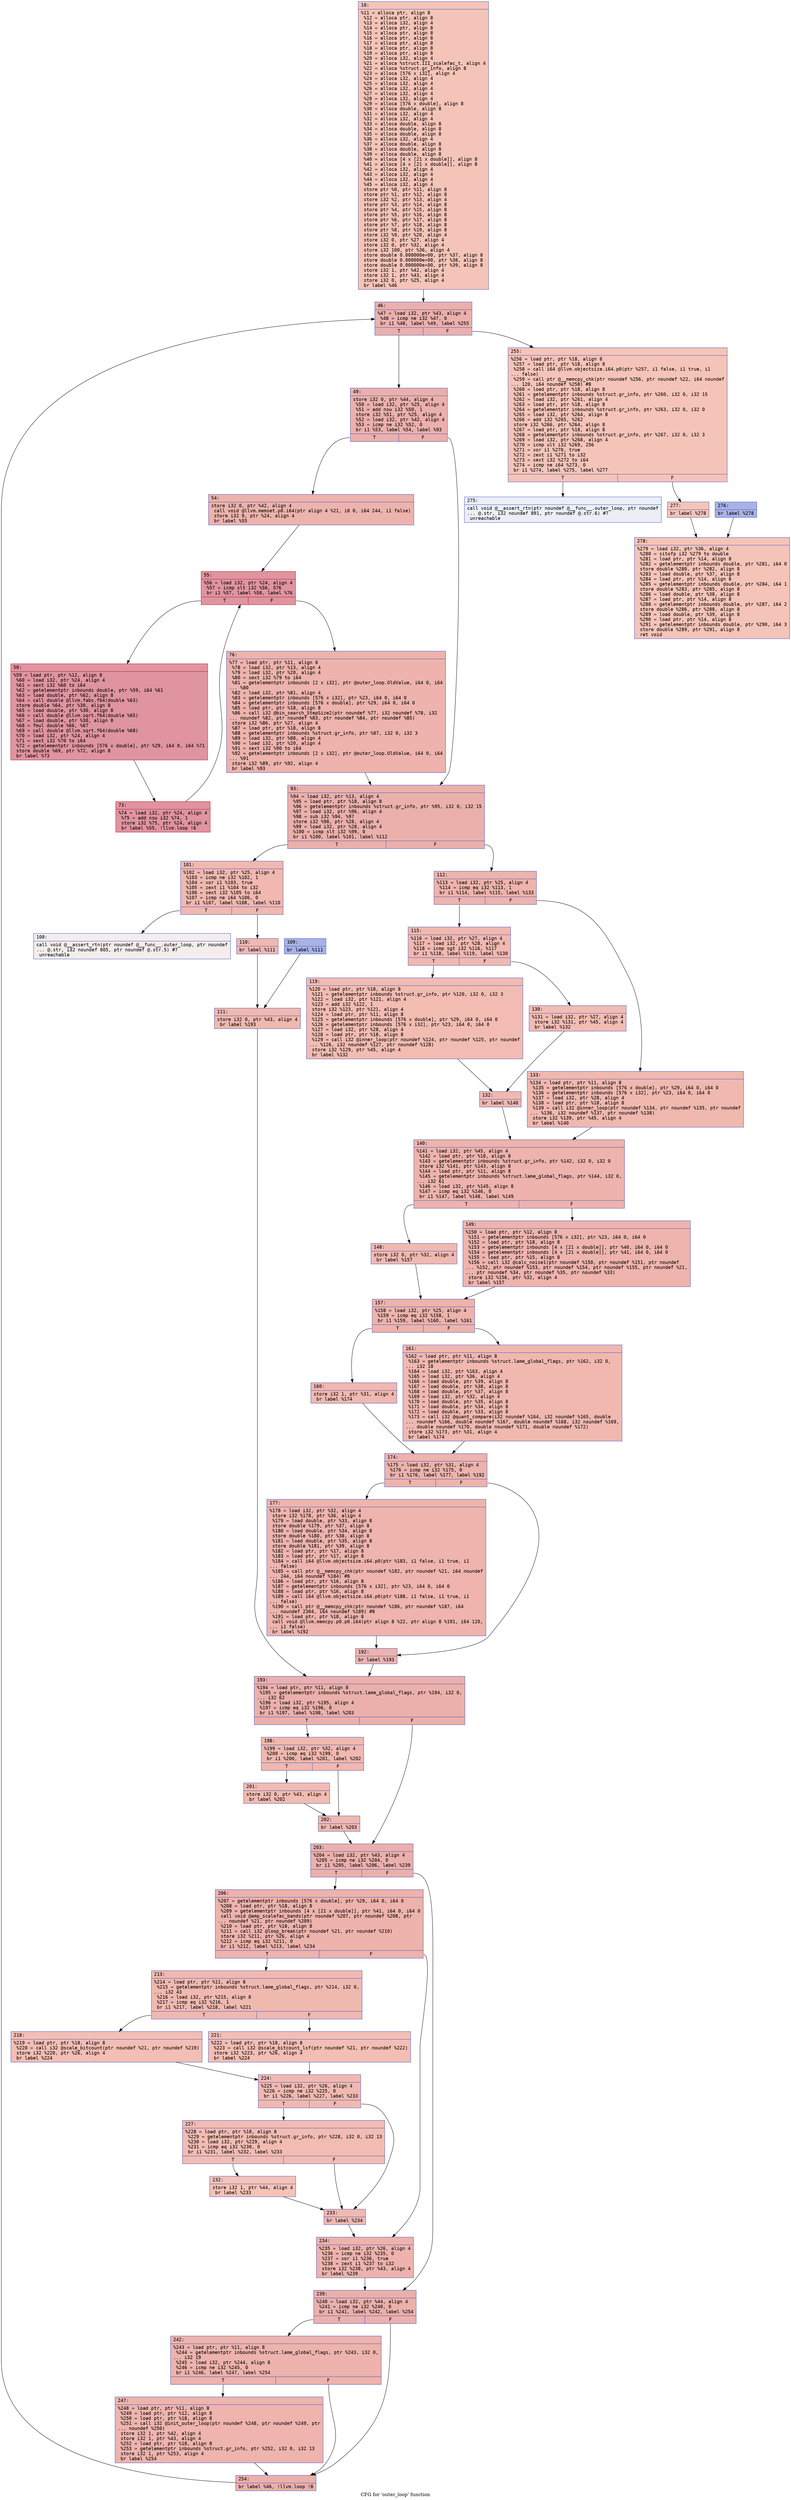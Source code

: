 digraph "CFG for 'outer_loop' function" {
	label="CFG for 'outer_loop' function";

	Node0x6000006339d0 [shape=record,color="#3d50c3ff", style=filled, fillcolor="#e97a5f70" fontname="Courier",label="{10:\l|  %11 = alloca ptr, align 8\l  %12 = alloca ptr, align 8\l  %13 = alloca i32, align 4\l  %14 = alloca ptr, align 8\l  %15 = alloca ptr, align 8\l  %16 = alloca ptr, align 8\l  %17 = alloca ptr, align 8\l  %18 = alloca ptr, align 8\l  %19 = alloca ptr, align 8\l  %20 = alloca i32, align 4\l  %21 = alloca %struct.III_scalefac_t, align 4\l  %22 = alloca %struct.gr_info, align 8\l  %23 = alloca [576 x i32], align 4\l  %24 = alloca i32, align 4\l  %25 = alloca i32, align 4\l  %26 = alloca i32, align 4\l  %27 = alloca i32, align 4\l  %28 = alloca i32, align 4\l  %29 = alloca [576 x double], align 8\l  %30 = alloca double, align 8\l  %31 = alloca i32, align 4\l  %32 = alloca i32, align 4\l  %33 = alloca double, align 8\l  %34 = alloca double, align 8\l  %35 = alloca double, align 8\l  %36 = alloca i32, align 4\l  %37 = alloca double, align 8\l  %38 = alloca double, align 8\l  %39 = alloca double, align 8\l  %40 = alloca [4 x [21 x double]], align 8\l  %41 = alloca [4 x [21 x double]], align 8\l  %42 = alloca i32, align 4\l  %43 = alloca i32, align 4\l  %44 = alloca i32, align 4\l  %45 = alloca i32, align 4\l  store ptr %0, ptr %11, align 8\l  store ptr %1, ptr %12, align 8\l  store i32 %2, ptr %13, align 4\l  store ptr %3, ptr %14, align 8\l  store ptr %4, ptr %15, align 8\l  store ptr %5, ptr %16, align 8\l  store ptr %6, ptr %17, align 8\l  store ptr %7, ptr %18, align 8\l  store ptr %8, ptr %19, align 8\l  store i32 %9, ptr %20, align 4\l  store i32 0, ptr %27, align 4\l  store i32 0, ptr %32, align 4\l  store i32 100, ptr %36, align 4\l  store double 0.000000e+00, ptr %37, align 8\l  store double 0.000000e+00, ptr %38, align 8\l  store double 0.000000e+00, ptr %39, align 8\l  store i32 1, ptr %42, align 4\l  store i32 1, ptr %43, align 4\l  store i32 0, ptr %25, align 4\l  br label %46\l}"];
	Node0x6000006339d0 -> Node0x600000633a70[tooltip="10 -> 46\nProbability 100.00%" ];
	Node0x600000633a70 [shape=record,color="#3d50c3ff", style=filled, fillcolor="#d24b4070" fontname="Courier",label="{46:\l|  %47 = load i32, ptr %43, align 4\l  %48 = icmp ne i32 %47, 0\l  br i1 %48, label %49, label %255\l|{<s0>T|<s1>F}}"];
	Node0x600000633a70:s0 -> Node0x600000633ac0[tooltip="46 -> 49\nProbability 96.88%" ];
	Node0x600000633a70:s1 -> Node0x600000634910[tooltip="46 -> 255\nProbability 3.12%" ];
	Node0x600000633ac0 [shape=record,color="#3d50c3ff", style=filled, fillcolor="#d24b4070" fontname="Courier",label="{49:\l|  store i32 0, ptr %44, align 4\l  %50 = load i32, ptr %25, align 4\l  %51 = add nsw i32 %50, 1\l  store i32 %51, ptr %25, align 4\l  %52 = load i32, ptr %42, align 4\l  %53 = icmp ne i32 %52, 0\l  br i1 %53, label %54, label %93\l|{<s0>T|<s1>F}}"];
	Node0x600000633ac0:s0 -> Node0x600000633b10[tooltip="49 -> 54\nProbability 62.50%" ];
	Node0x600000633ac0:s1 -> Node0x600000633ca0[tooltip="49 -> 93\nProbability 37.50%" ];
	Node0x600000633b10 [shape=record,color="#3d50c3ff", style=filled, fillcolor="#d6524470" fontname="Courier",label="{54:\l|  store i32 0, ptr %42, align 4\l  call void @llvm.memset.p0.i64(ptr align 4 %21, i8 0, i64 244, i1 false)\l  store i32 0, ptr %24, align 4\l  br label %55\l}"];
	Node0x600000633b10 -> Node0x600000633b60[tooltip="54 -> 55\nProbability 100.00%" ];
	Node0x600000633b60 [shape=record,color="#b70d28ff", style=filled, fillcolor="#b70d2870" fontname="Courier",label="{55:\l|  %56 = load i32, ptr %24, align 4\l  %57 = icmp slt i32 %56, 576\l  br i1 %57, label %58, label %76\l|{<s0>T|<s1>F}}"];
	Node0x600000633b60:s0 -> Node0x600000633bb0[tooltip="55 -> 58\nProbability 96.88%" ];
	Node0x600000633b60:s1 -> Node0x600000633c50[tooltip="55 -> 76\nProbability 3.12%" ];
	Node0x600000633bb0 [shape=record,color="#b70d28ff", style=filled, fillcolor="#b70d2870" fontname="Courier",label="{58:\l|  %59 = load ptr, ptr %12, align 8\l  %60 = load i32, ptr %24, align 4\l  %61 = sext i32 %60 to i64\l  %62 = getelementptr inbounds double, ptr %59, i64 %61\l  %63 = load double, ptr %62, align 8\l  %64 = call double @llvm.fabs.f64(double %63)\l  store double %64, ptr %30, align 8\l  %65 = load double, ptr %30, align 8\l  %66 = call double @llvm.sqrt.f64(double %65)\l  %67 = load double, ptr %30, align 8\l  %68 = fmul double %66, %67\l  %69 = call double @llvm.sqrt.f64(double %68)\l  %70 = load i32, ptr %24, align 4\l  %71 = sext i32 %70 to i64\l  %72 = getelementptr inbounds [576 x double], ptr %29, i64 0, i64 %71\l  store double %69, ptr %72, align 8\l  br label %73\l}"];
	Node0x600000633bb0 -> Node0x600000633c00[tooltip="58 -> 73\nProbability 100.00%" ];
	Node0x600000633c00 [shape=record,color="#b70d28ff", style=filled, fillcolor="#b70d2870" fontname="Courier",label="{73:\l|  %74 = load i32, ptr %24, align 4\l  %75 = add nsw i32 %74, 1\l  store i32 %75, ptr %24, align 4\l  br label %55, !llvm.loop !6\l}"];
	Node0x600000633c00 -> Node0x600000633b60[tooltip="73 -> 55\nProbability 100.00%" ];
	Node0x600000633c50 [shape=record,color="#3d50c3ff", style=filled, fillcolor="#d6524470" fontname="Courier",label="{76:\l|  %77 = load ptr, ptr %11, align 8\l  %78 = load i32, ptr %13, align 4\l  %79 = load i32, ptr %20, align 4\l  %80 = sext i32 %79 to i64\l  %81 = getelementptr inbounds [2 x i32], ptr @outer_loop.OldValue, i64 0, i64\l... %80\l  %82 = load i32, ptr %81, align 4\l  %83 = getelementptr inbounds [576 x i32], ptr %23, i64 0, i64 0\l  %84 = getelementptr inbounds [576 x double], ptr %29, i64 0, i64 0\l  %85 = load ptr, ptr %18, align 8\l  %86 = call i32 @bin_search_StepSize2(ptr noundef %77, i32 noundef %78, i32\l... noundef %82, ptr noundef %83, ptr noundef %84, ptr noundef %85)\l  store i32 %86, ptr %27, align 4\l  %87 = load ptr, ptr %18, align 8\l  %88 = getelementptr inbounds %struct.gr_info, ptr %87, i32 0, i32 3\l  %89 = load i32, ptr %88, align 4\l  %90 = load i32, ptr %20, align 4\l  %91 = sext i32 %90 to i64\l  %92 = getelementptr inbounds [2 x i32], ptr @outer_loop.OldValue, i64 0, i64\l... %91\l  store i32 %89, ptr %92, align 4\l  br label %93\l}"];
	Node0x600000633c50 -> Node0x600000633ca0[tooltip="76 -> 93\nProbability 100.00%" ];
	Node0x600000633ca0 [shape=record,color="#3d50c3ff", style=filled, fillcolor="#d24b4070" fontname="Courier",label="{93:\l|  %94 = load i32, ptr %13, align 4\l  %95 = load ptr, ptr %18, align 8\l  %96 = getelementptr inbounds %struct.gr_info, ptr %95, i32 0, i32 15\l  %97 = load i32, ptr %96, align 4\l  %98 = sub i32 %94, %97\l  store i32 %98, ptr %28, align 4\l  %99 = load i32, ptr %28, align 4\l  %100 = icmp slt i32 %99, 0\l  br i1 %100, label %101, label %112\l|{<s0>T|<s1>F}}"];
	Node0x600000633ca0:s0 -> Node0x600000633cf0[tooltip="93 -> 101\nProbability 37.50%" ];
	Node0x600000633ca0:s1 -> Node0x600000633e80[tooltip="93 -> 112\nProbability 62.50%" ];
	Node0x600000633cf0 [shape=record,color="#3d50c3ff", style=filled, fillcolor="#dc5d4a70" fontname="Courier",label="{101:\l|  %102 = load i32, ptr %25, align 4\l  %103 = icmp ne i32 %102, 1\l  %104 = xor i1 %103, true\l  %105 = zext i1 %104 to i32\l  %106 = sext i32 %105 to i64\l  %107 = icmp ne i64 %106, 0\l  br i1 %107, label %108, label %110\l|{<s0>T|<s1>F}}"];
	Node0x600000633cf0:s0 -> Node0x600000633d40[tooltip="101 -> 108\nProbability 0.00%" ];
	Node0x600000633cf0:s1 -> Node0x600000633de0[tooltip="101 -> 110\nProbability 100.00%" ];
	Node0x600000633d40 [shape=record,color="#3d50c3ff", style=filled, fillcolor="#e3d9d370" fontname="Courier",label="{108:\l|  call void @__assert_rtn(ptr noundef @__func__.outer_loop, ptr noundef\l... @.str, i32 noundef 805, ptr noundef @.str.5) #7\l  unreachable\l}"];
	Node0x600000633d90 [shape=record,color="#3d50c3ff", style=filled, fillcolor="#3d50c370" fontname="Courier",label="{109:\l|  br label %111\l}"];
	Node0x600000633d90 -> Node0x600000633e30[tooltip="109 -> 111\nProbability 100.00%" ];
	Node0x600000633de0 [shape=record,color="#3d50c3ff", style=filled, fillcolor="#dc5d4a70" fontname="Courier",label="{110:\l|  br label %111\l}"];
	Node0x600000633de0 -> Node0x600000633e30[tooltip="110 -> 111\nProbability 100.00%" ];
	Node0x600000633e30 [shape=record,color="#3d50c3ff", style=filled, fillcolor="#dc5d4a70" fontname="Courier",label="{111:\l|  store i32 0, ptr %43, align 4\l  br label %193\l}"];
	Node0x600000633e30 -> Node0x600000634370[tooltip="111 -> 193\nProbability 100.00%" ];
	Node0x600000633e80 [shape=record,color="#3d50c3ff", style=filled, fillcolor="#d6524470" fontname="Courier",label="{112:\l|  %113 = load i32, ptr %25, align 4\l  %114 = icmp eq i32 %113, 1\l  br i1 %114, label %115, label %133\l|{<s0>T|<s1>F}}"];
	Node0x600000633e80:s0 -> Node0x600000633ed0[tooltip="112 -> 115\nProbability 50.00%" ];
	Node0x600000633e80:s1 -> Node0x600000634050[tooltip="112 -> 133\nProbability 50.00%" ];
	Node0x600000633ed0 [shape=record,color="#3d50c3ff", style=filled, fillcolor="#dc5d4a70" fontname="Courier",label="{115:\l|  %116 = load i32, ptr %27, align 4\l  %117 = load i32, ptr %28, align 4\l  %118 = icmp sgt i32 %116, %117\l  br i1 %118, label %119, label %130\l|{<s0>T|<s1>F}}"];
	Node0x600000633ed0:s0 -> Node0x600000633f20[tooltip="115 -> 119\nProbability 50.00%" ];
	Node0x600000633ed0:s1 -> Node0x600000633f70[tooltip="115 -> 130\nProbability 50.00%" ];
	Node0x600000633f20 [shape=record,color="#3d50c3ff", style=filled, fillcolor="#e1675170" fontname="Courier",label="{119:\l|  %120 = load ptr, ptr %18, align 8\l  %121 = getelementptr inbounds %struct.gr_info, ptr %120, i32 0, i32 3\l  %122 = load i32, ptr %121, align 4\l  %123 = add i32 %122, 1\l  store i32 %123, ptr %121, align 4\l  %124 = load ptr, ptr %11, align 8\l  %125 = getelementptr inbounds [576 x double], ptr %29, i64 0, i64 0\l  %126 = getelementptr inbounds [576 x i32], ptr %23, i64 0, i64 0\l  %127 = load i32, ptr %28, align 4\l  %128 = load ptr, ptr %18, align 8\l  %129 = call i32 @inner_loop(ptr noundef %124, ptr noundef %125, ptr noundef\l... %126, i32 noundef %127, ptr noundef %128)\l  store i32 %129, ptr %45, align 4\l  br label %132\l}"];
	Node0x600000633f20 -> Node0x600000634000[tooltip="119 -> 132\nProbability 100.00%" ];
	Node0x600000633f70 [shape=record,color="#3d50c3ff", style=filled, fillcolor="#e1675170" fontname="Courier",label="{130:\l|  %131 = load i32, ptr %27, align 4\l  store i32 %131, ptr %45, align 4\l  br label %132\l}"];
	Node0x600000633f70 -> Node0x600000634000[tooltip="130 -> 132\nProbability 100.00%" ];
	Node0x600000634000 [shape=record,color="#3d50c3ff", style=filled, fillcolor="#dc5d4a70" fontname="Courier",label="{132:\l|  br label %140\l}"];
	Node0x600000634000 -> Node0x6000006340a0[tooltip="132 -> 140\nProbability 100.00%" ];
	Node0x600000634050 [shape=record,color="#3d50c3ff", style=filled, fillcolor="#dc5d4a70" fontname="Courier",label="{133:\l|  %134 = load ptr, ptr %11, align 8\l  %135 = getelementptr inbounds [576 x double], ptr %29, i64 0, i64 0\l  %136 = getelementptr inbounds [576 x i32], ptr %23, i64 0, i64 0\l  %137 = load i32, ptr %28, align 4\l  %138 = load ptr, ptr %18, align 8\l  %139 = call i32 @inner_loop(ptr noundef %134, ptr noundef %135, ptr noundef\l... %136, i32 noundef %137, ptr noundef %138)\l  store i32 %139, ptr %45, align 4\l  br label %140\l}"];
	Node0x600000634050 -> Node0x6000006340a0[tooltip="133 -> 140\nProbability 100.00%" ];
	Node0x6000006340a0 [shape=record,color="#3d50c3ff", style=filled, fillcolor="#d6524470" fontname="Courier",label="{140:\l|  %141 = load i32, ptr %45, align 4\l  %142 = load ptr, ptr %18, align 8\l  %143 = getelementptr inbounds %struct.gr_info, ptr %142, i32 0, i32 0\l  store i32 %141, ptr %143, align 8\l  %144 = load ptr, ptr %11, align 8\l  %145 = getelementptr inbounds %struct.lame_global_flags, ptr %144, i32 0,\l... i32 61\l  %146 = load i32, ptr %145, align 8\l  %147 = icmp eq i32 %146, 0\l  br i1 %147, label %148, label %149\l|{<s0>T|<s1>F}}"];
	Node0x6000006340a0:s0 -> Node0x6000006340f0[tooltip="140 -> 148\nProbability 37.50%" ];
	Node0x6000006340a0:s1 -> Node0x600000634140[tooltip="140 -> 149\nProbability 62.50%" ];
	Node0x6000006340f0 [shape=record,color="#3d50c3ff", style=filled, fillcolor="#de614d70" fontname="Courier",label="{148:\l|  store i32 0, ptr %32, align 4\l  br label %157\l}"];
	Node0x6000006340f0 -> Node0x600000634190[tooltip="148 -> 157\nProbability 100.00%" ];
	Node0x600000634140 [shape=record,color="#3d50c3ff", style=filled, fillcolor="#d8564670" fontname="Courier",label="{149:\l|  %150 = load ptr, ptr %12, align 8\l  %151 = getelementptr inbounds [576 x i32], ptr %23, i64 0, i64 0\l  %152 = load ptr, ptr %18, align 8\l  %153 = getelementptr inbounds [4 x [21 x double]], ptr %40, i64 0, i64 0\l  %154 = getelementptr inbounds [4 x [21 x double]], ptr %41, i64 0, i64 0\l  %155 = load ptr, ptr %15, align 8\l  %156 = call i32 @calc_noise1(ptr noundef %150, ptr noundef %151, ptr noundef\l... %152, ptr noundef %153, ptr noundef %154, ptr noundef %155, ptr noundef %21,\l... ptr noundef %34, ptr noundef %35, ptr noundef %33)\l  store i32 %156, ptr %32, align 4\l  br label %157\l}"];
	Node0x600000634140 -> Node0x600000634190[tooltip="149 -> 157\nProbability 100.00%" ];
	Node0x600000634190 [shape=record,color="#3d50c3ff", style=filled, fillcolor="#d6524470" fontname="Courier",label="{157:\l|  %158 = load i32, ptr %25, align 4\l  %159 = icmp eq i32 %158, 1\l  br i1 %159, label %160, label %161\l|{<s0>T|<s1>F}}"];
	Node0x600000634190:s0 -> Node0x6000006341e0[tooltip="157 -> 160\nProbability 50.00%" ];
	Node0x600000634190:s1 -> Node0x600000634230[tooltip="157 -> 161\nProbability 50.00%" ];
	Node0x6000006341e0 [shape=record,color="#3d50c3ff", style=filled, fillcolor="#dc5d4a70" fontname="Courier",label="{160:\l|  store i32 1, ptr %31, align 4\l  br label %174\l}"];
	Node0x6000006341e0 -> Node0x600000634280[tooltip="160 -> 174\nProbability 100.00%" ];
	Node0x600000634230 [shape=record,color="#3d50c3ff", style=filled, fillcolor="#dc5d4a70" fontname="Courier",label="{161:\l|  %162 = load ptr, ptr %11, align 8\l  %163 = getelementptr inbounds %struct.lame_global_flags, ptr %162, i32 0,\l... i32 18\l  %164 = load i32, ptr %163, align 4\l  %165 = load i32, ptr %36, align 4\l  %166 = load double, ptr %39, align 8\l  %167 = load double, ptr %38, align 8\l  %168 = load double, ptr %37, align 8\l  %169 = load i32, ptr %32, align 4\l  %170 = load double, ptr %35, align 8\l  %171 = load double, ptr %34, align 8\l  %172 = load double, ptr %33, align 8\l  %173 = call i32 @quant_compare(i32 noundef %164, i32 noundef %165, double\l... noundef %166, double noundef %167, double noundef %168, i32 noundef %169,\l... double noundef %170, double noundef %171, double noundef %172)\l  store i32 %173, ptr %31, align 4\l  br label %174\l}"];
	Node0x600000634230 -> Node0x600000634280[tooltip="161 -> 174\nProbability 100.00%" ];
	Node0x600000634280 [shape=record,color="#3d50c3ff", style=filled, fillcolor="#d6524470" fontname="Courier",label="{174:\l|  %175 = load i32, ptr %31, align 4\l  %176 = icmp ne i32 %175, 0\l  br i1 %176, label %177, label %192\l|{<s0>T|<s1>F}}"];
	Node0x600000634280:s0 -> Node0x6000006342d0[tooltip="174 -> 177\nProbability 62.50%" ];
	Node0x600000634280:s1 -> Node0x600000634320[tooltip="174 -> 192\nProbability 37.50%" ];
	Node0x6000006342d0 [shape=record,color="#3d50c3ff", style=filled, fillcolor="#d8564670" fontname="Courier",label="{177:\l|  %178 = load i32, ptr %32, align 4\l  store i32 %178, ptr %36, align 4\l  %179 = load double, ptr %33, align 8\l  store double %179, ptr %37, align 8\l  %180 = load double, ptr %34, align 8\l  store double %180, ptr %38, align 8\l  %181 = load double, ptr %35, align 8\l  store double %181, ptr %39, align 8\l  %182 = load ptr, ptr %17, align 8\l  %183 = load ptr, ptr %17, align 8\l  %184 = call i64 @llvm.objectsize.i64.p0(ptr %183, i1 false, i1 true, i1\l... false)\l  %185 = call ptr @__memcpy_chk(ptr noundef %182, ptr noundef %21, i64 noundef\l... 244, i64 noundef %184) #8\l  %186 = load ptr, ptr %16, align 8\l  %187 = getelementptr inbounds [576 x i32], ptr %23, i64 0, i64 0\l  %188 = load ptr, ptr %16, align 8\l  %189 = call i64 @llvm.objectsize.i64.p0(ptr %188, i1 false, i1 true, i1\l... false)\l  %190 = call ptr @__memcpy_chk(ptr noundef %186, ptr noundef %187, i64\l... noundef 2304, i64 noundef %189) #8\l  %191 = load ptr, ptr %18, align 8\l  call void @llvm.memcpy.p0.p0.i64(ptr align 8 %22, ptr align 8 %191, i64 120,\l... i1 false)\l  br label %192\l}"];
	Node0x6000006342d0 -> Node0x600000634320[tooltip="177 -> 192\nProbability 100.00%" ];
	Node0x600000634320 [shape=record,color="#3d50c3ff", style=filled, fillcolor="#d6524470" fontname="Courier",label="{192:\l|  br label %193\l}"];
	Node0x600000634320 -> Node0x600000634370[tooltip="192 -> 193\nProbability 100.00%" ];
	Node0x600000634370 [shape=record,color="#3d50c3ff", style=filled, fillcolor="#d24b4070" fontname="Courier",label="{193:\l|  %194 = load ptr, ptr %11, align 8\l  %195 = getelementptr inbounds %struct.lame_global_flags, ptr %194, i32 0,\l... i32 62\l  %196 = load i32, ptr %195, align 4\l  %197 = icmp eq i32 %196, 0\l  br i1 %197, label %198, label %203\l|{<s0>T|<s1>F}}"];
	Node0x600000634370:s0 -> Node0x6000006343c0[tooltip="193 -> 198\nProbability 37.50%" ];
	Node0x600000634370:s1 -> Node0x6000006344b0[tooltip="193 -> 203\nProbability 62.50%" ];
	Node0x6000006343c0 [shape=record,color="#3d50c3ff", style=filled, fillcolor="#dc5d4a70" fontname="Courier",label="{198:\l|  %199 = load i32, ptr %32, align 4\l  %200 = icmp eq i32 %199, 0\l  br i1 %200, label %201, label %202\l|{<s0>T|<s1>F}}"];
	Node0x6000006343c0:s0 -> Node0x600000634410[tooltip="198 -> 201\nProbability 37.50%" ];
	Node0x6000006343c0:s1 -> Node0x600000634460[tooltip="198 -> 202\nProbability 62.50%" ];
	Node0x600000634410 [shape=record,color="#3d50c3ff", style=filled, fillcolor="#e1675170" fontname="Courier",label="{201:\l|  store i32 0, ptr %43, align 4\l  br label %202\l}"];
	Node0x600000634410 -> Node0x600000634460[tooltip="201 -> 202\nProbability 100.00%" ];
	Node0x600000634460 [shape=record,color="#3d50c3ff", style=filled, fillcolor="#dc5d4a70" fontname="Courier",label="{202:\l|  br label %203\l}"];
	Node0x600000634460 -> Node0x6000006344b0[tooltip="202 -> 203\nProbability 100.00%" ];
	Node0x6000006344b0 [shape=record,color="#3d50c3ff", style=filled, fillcolor="#d24b4070" fontname="Courier",label="{203:\l|  %204 = load i32, ptr %43, align 4\l  %205 = icmp ne i32 %204, 0\l  br i1 %205, label %206, label %239\l|{<s0>T|<s1>F}}"];
	Node0x6000006344b0:s0 -> Node0x600000634500[tooltip="203 -> 206\nProbability 62.50%" ];
	Node0x6000006344b0:s1 -> Node0x6000006347d0[tooltip="203 -> 239\nProbability 37.50%" ];
	Node0x600000634500 [shape=record,color="#3d50c3ff", style=filled, fillcolor="#d6524470" fontname="Courier",label="{206:\l|  %207 = getelementptr inbounds [576 x double], ptr %29, i64 0, i64 0\l  %208 = load ptr, ptr %18, align 8\l  %209 = getelementptr inbounds [4 x [21 x double]], ptr %41, i64 0, i64 0\l  call void @amp_scalefac_bands(ptr noundef %207, ptr noundef %208, ptr\l... noundef %21, ptr noundef %209)\l  %210 = load ptr, ptr %18, align 8\l  %211 = call i32 @loop_break(ptr noundef %21, ptr noundef %210)\l  store i32 %211, ptr %26, align 4\l  %212 = icmp eq i32 %211, 0\l  br i1 %212, label %213, label %234\l|{<s0>T|<s1>F}}"];
	Node0x600000634500:s0 -> Node0x600000634550[tooltip="206 -> 213\nProbability 37.50%" ];
	Node0x600000634500:s1 -> Node0x600000634780[tooltip="206 -> 234\nProbability 62.50%" ];
	Node0x600000634550 [shape=record,color="#3d50c3ff", style=filled, fillcolor="#de614d70" fontname="Courier",label="{213:\l|  %214 = load ptr, ptr %11, align 8\l  %215 = getelementptr inbounds %struct.lame_global_flags, ptr %214, i32 0,\l... i32 43\l  %216 = load i32, ptr %215, align 8\l  %217 = icmp eq i32 %216, 1\l  br i1 %217, label %218, label %221\l|{<s0>T|<s1>F}}"];
	Node0x600000634550:s0 -> Node0x6000006345a0[tooltip="213 -> 218\nProbability 50.00%" ];
	Node0x600000634550:s1 -> Node0x6000006345f0[tooltip="213 -> 221\nProbability 50.00%" ];
	Node0x6000006345a0 [shape=record,color="#3d50c3ff", style=filled, fillcolor="#e36c5570" fontname="Courier",label="{218:\l|  %219 = load ptr, ptr %18, align 8\l  %220 = call i32 @scale_bitcount(ptr noundef %21, ptr noundef %219)\l  store i32 %220, ptr %26, align 4\l  br label %224\l}"];
	Node0x6000006345a0 -> Node0x600000634640[tooltip="218 -> 224\nProbability 100.00%" ];
	Node0x6000006345f0 [shape=record,color="#3d50c3ff", style=filled, fillcolor="#e36c5570" fontname="Courier",label="{221:\l|  %222 = load ptr, ptr %18, align 8\l  %223 = call i32 @scale_bitcount_lsf(ptr noundef %21, ptr noundef %222)\l  store i32 %223, ptr %26, align 4\l  br label %224\l}"];
	Node0x6000006345f0 -> Node0x600000634640[tooltip="221 -> 224\nProbability 100.00%" ];
	Node0x600000634640 [shape=record,color="#3d50c3ff", style=filled, fillcolor="#de614d70" fontname="Courier",label="{224:\l|  %225 = load i32, ptr %26, align 4\l  %226 = icmp ne i32 %225, 0\l  br i1 %226, label %227, label %233\l|{<s0>T|<s1>F}}"];
	Node0x600000634640:s0 -> Node0x600000634690[tooltip="224 -> 227\nProbability 62.50%" ];
	Node0x600000634640:s1 -> Node0x600000634730[tooltip="224 -> 233\nProbability 37.50%" ];
	Node0x600000634690 [shape=record,color="#3d50c3ff", style=filled, fillcolor="#e1675170" fontname="Courier",label="{227:\l|  %228 = load ptr, ptr %18, align 8\l  %229 = getelementptr inbounds %struct.gr_info, ptr %228, i32 0, i32 13\l  %230 = load i32, ptr %229, align 4\l  %231 = icmp eq i32 %230, 0\l  br i1 %231, label %232, label %233\l|{<s0>T|<s1>F}}"];
	Node0x600000634690:s0 -> Node0x6000006346e0[tooltip="227 -> 232\nProbability 37.50%" ];
	Node0x600000634690:s1 -> Node0x600000634730[tooltip="227 -> 233\nProbability 62.50%" ];
	Node0x6000006346e0 [shape=record,color="#3d50c3ff", style=filled, fillcolor="#e8765c70" fontname="Courier",label="{232:\l|  store i32 1, ptr %44, align 4\l  br label %233\l}"];
	Node0x6000006346e0 -> Node0x600000634730[tooltip="232 -> 233\nProbability 100.00%" ];
	Node0x600000634730 [shape=record,color="#3d50c3ff", style=filled, fillcolor="#de614d70" fontname="Courier",label="{233:\l|  br label %234\l}"];
	Node0x600000634730 -> Node0x600000634780[tooltip="233 -> 234\nProbability 100.00%" ];
	Node0x600000634780 [shape=record,color="#3d50c3ff", style=filled, fillcolor="#d6524470" fontname="Courier",label="{234:\l|  %235 = load i32, ptr %26, align 4\l  %236 = icmp ne i32 %235, 0\l  %237 = xor i1 %236, true\l  %238 = zext i1 %237 to i32\l  store i32 %238, ptr %43, align 4\l  br label %239\l}"];
	Node0x600000634780 -> Node0x6000006347d0[tooltip="234 -> 239\nProbability 100.00%" ];
	Node0x6000006347d0 [shape=record,color="#3d50c3ff", style=filled, fillcolor="#d24b4070" fontname="Courier",label="{239:\l|  %240 = load i32, ptr %44, align 4\l  %241 = icmp ne i32 %240, 0\l  br i1 %241, label %242, label %254\l|{<s0>T|<s1>F}}"];
	Node0x6000006347d0:s0 -> Node0x600000634820[tooltip="239 -> 242\nProbability 62.50%" ];
	Node0x6000006347d0:s1 -> Node0x6000006348c0[tooltip="239 -> 254\nProbability 37.50%" ];
	Node0x600000634820 [shape=record,color="#3d50c3ff", style=filled, fillcolor="#d6524470" fontname="Courier",label="{242:\l|  %243 = load ptr, ptr %11, align 8\l  %244 = getelementptr inbounds %struct.lame_global_flags, ptr %243, i32 0,\l... i32 19\l  %245 = load i32, ptr %244, align 8\l  %246 = icmp ne i32 %245, 0\l  br i1 %246, label %247, label %254\l|{<s0>T|<s1>F}}"];
	Node0x600000634820:s0 -> Node0x600000634870[tooltip="242 -> 247\nProbability 62.50%" ];
	Node0x600000634820:s1 -> Node0x6000006348c0[tooltip="242 -> 254\nProbability 37.50%" ];
	Node0x600000634870 [shape=record,color="#3d50c3ff", style=filled, fillcolor="#d8564670" fontname="Courier",label="{247:\l|  %248 = load ptr, ptr %11, align 8\l  %249 = load ptr, ptr %12, align 8\l  %250 = load ptr, ptr %18, align 8\l  %251 = call i32 @init_outer_loop(ptr noundef %248, ptr noundef %249, ptr\l... noundef %250)\l  store i32 1, ptr %42, align 4\l  store i32 1, ptr %43, align 4\l  %252 = load ptr, ptr %18, align 8\l  %253 = getelementptr inbounds %struct.gr_info, ptr %252, i32 0, i32 13\l  store i32 1, ptr %253, align 4\l  br label %254\l}"];
	Node0x600000634870 -> Node0x6000006348c0[tooltip="247 -> 254\nProbability 100.00%" ];
	Node0x6000006348c0 [shape=record,color="#3d50c3ff", style=filled, fillcolor="#d24b4070" fontname="Courier",label="{254:\l|  br label %46, !llvm.loop !8\l}"];
	Node0x6000006348c0 -> Node0x600000633a70[tooltip="254 -> 46\nProbability 100.00%" ];
	Node0x600000634910 [shape=record,color="#3d50c3ff", style=filled, fillcolor="#e97a5f70" fontname="Courier",label="{255:\l|  %256 = load ptr, ptr %18, align 8\l  %257 = load ptr, ptr %18, align 8\l  %258 = call i64 @llvm.objectsize.i64.p0(ptr %257, i1 false, i1 true, i1\l... false)\l  %259 = call ptr @__memcpy_chk(ptr noundef %256, ptr noundef %22, i64 noundef\l... 120, i64 noundef %258) #8\l  %260 = load ptr, ptr %18, align 8\l  %261 = getelementptr inbounds %struct.gr_info, ptr %260, i32 0, i32 15\l  %262 = load i32, ptr %261, align 4\l  %263 = load ptr, ptr %18, align 8\l  %264 = getelementptr inbounds %struct.gr_info, ptr %263, i32 0, i32 0\l  %265 = load i32, ptr %264, align 8\l  %266 = add i32 %265, %262\l  store i32 %266, ptr %264, align 8\l  %267 = load ptr, ptr %18, align 8\l  %268 = getelementptr inbounds %struct.gr_info, ptr %267, i32 0, i32 3\l  %269 = load i32, ptr %268, align 4\l  %270 = icmp ult i32 %269, 256\l  %271 = xor i1 %270, true\l  %272 = zext i1 %271 to i32\l  %273 = sext i32 %272 to i64\l  %274 = icmp ne i64 %273, 0\l  br i1 %274, label %275, label %277\l|{<s0>T|<s1>F}}"];
	Node0x600000634910:s0 -> Node0x600000634960[tooltip="255 -> 275\nProbability 0.00%" ];
	Node0x600000634910:s1 -> Node0x600000634a00[tooltip="255 -> 277\nProbability 100.00%" ];
	Node0x600000634960 [shape=record,color="#3d50c3ff", style=filled, fillcolor="#d1dae970" fontname="Courier",label="{275:\l|  call void @__assert_rtn(ptr noundef @__func__.outer_loop, ptr noundef\l... @.str, i32 noundef 891, ptr noundef @.str.6) #7\l  unreachable\l}"];
	Node0x6000006349b0 [shape=record,color="#3d50c3ff", style=filled, fillcolor="#3d50c370" fontname="Courier",label="{276:\l|  br label %278\l}"];
	Node0x6000006349b0 -> Node0x600000634a50[tooltip="276 -> 278\nProbability 100.00%" ];
	Node0x600000634a00 [shape=record,color="#3d50c3ff", style=filled, fillcolor="#e97a5f70" fontname="Courier",label="{277:\l|  br label %278\l}"];
	Node0x600000634a00 -> Node0x600000634a50[tooltip="277 -> 278\nProbability 100.00%" ];
	Node0x600000634a50 [shape=record,color="#3d50c3ff", style=filled, fillcolor="#e97a5f70" fontname="Courier",label="{278:\l|  %279 = load i32, ptr %36, align 4\l  %280 = sitofp i32 %279 to double\l  %281 = load ptr, ptr %14, align 8\l  %282 = getelementptr inbounds double, ptr %281, i64 0\l  store double %280, ptr %282, align 8\l  %283 = load double, ptr %37, align 8\l  %284 = load ptr, ptr %14, align 8\l  %285 = getelementptr inbounds double, ptr %284, i64 1\l  store double %283, ptr %285, align 8\l  %286 = load double, ptr %38, align 8\l  %287 = load ptr, ptr %14, align 8\l  %288 = getelementptr inbounds double, ptr %287, i64 2\l  store double %286, ptr %288, align 8\l  %289 = load double, ptr %39, align 8\l  %290 = load ptr, ptr %14, align 8\l  %291 = getelementptr inbounds double, ptr %290, i64 3\l  store double %289, ptr %291, align 8\l  ret void\l}"];
}
